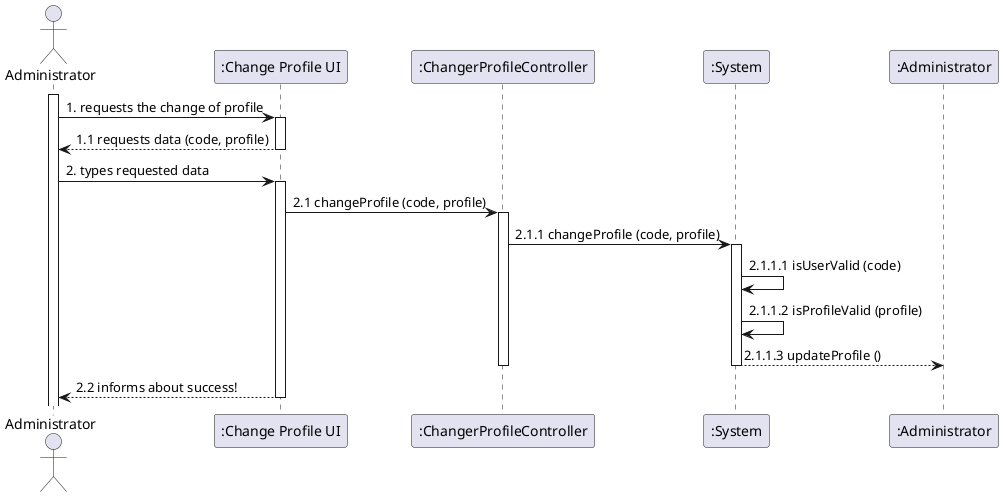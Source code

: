 
@startuml
'https://plantuml.com/sequence-diagram

actor Administrator
participant ":Change Profile UI" as rgui
participant ":ChangerProfileController" as rgc
participant ":System" as System
participant ":Administrator" as admin

activate Administrator
Administrator -> rgui: 1. requests the change of profile
activate rgui
rgui --> Administrator: 1.1 requests data (code, profile)
deactivate rgui
Administrator -> rgui: 2. types requested data
activate rgui
rgui -> rgc: 2.1 changeProfile (code, profile)
activate rgc
rgc -> System: 2.1.1 changeProfile (code, profile)
activate System
System -> System: 2.1.1.1 isUserValid (code)
System -> System: 2.1.1.2 isProfileValid (profile)

System --> admin: 2.1.1.3 updateProfile ()
deactivate System
deactivate rgc
deactivate System

rgui --> Administrator: 2.2 informs about success!
deactivate rgui
@enduml